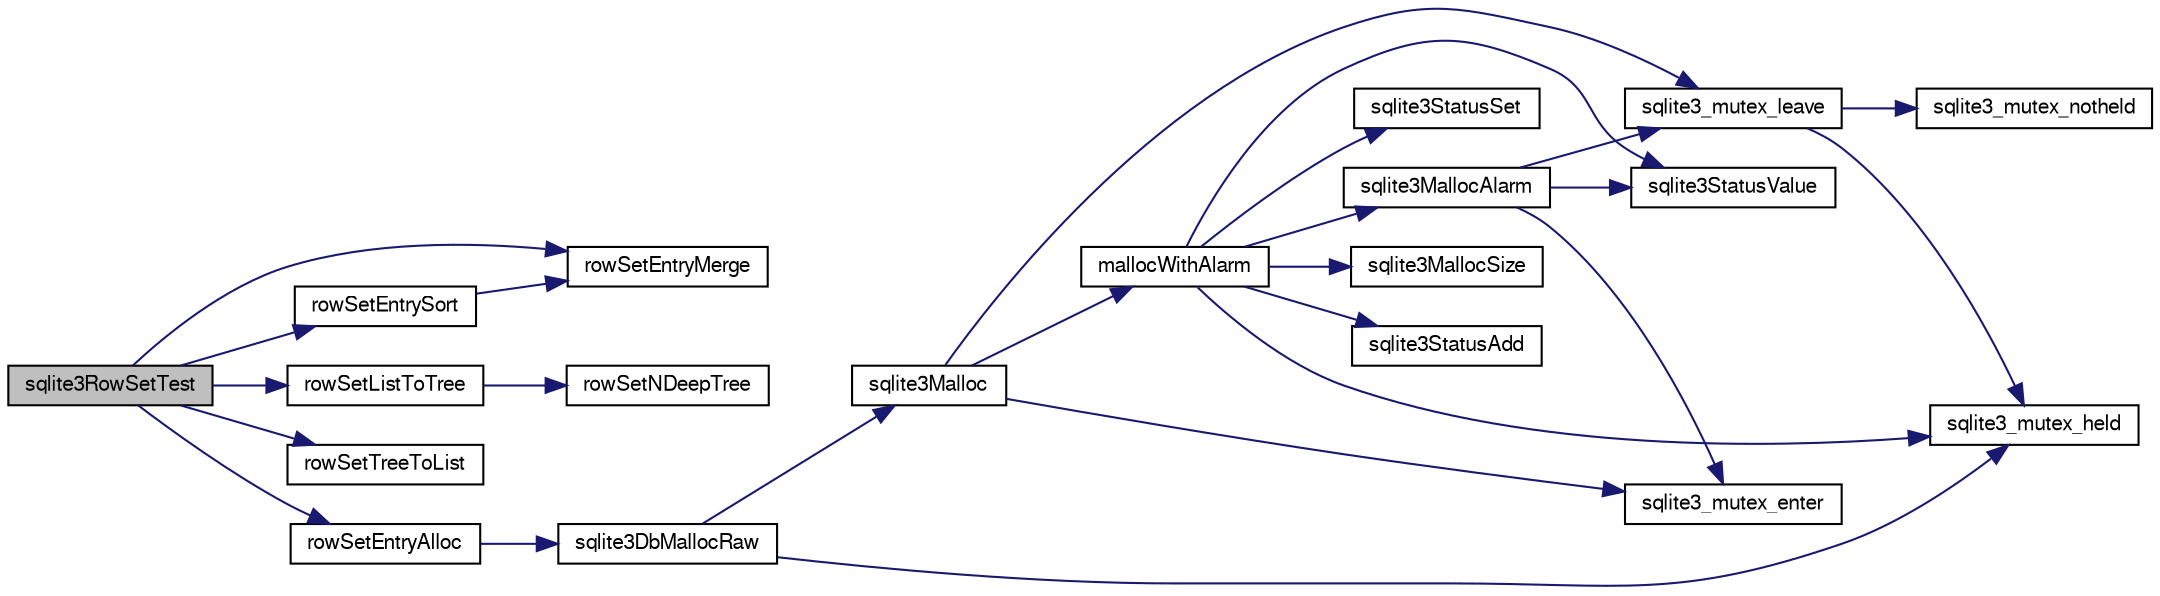 digraph "sqlite3RowSetTest"
{
  edge [fontname="FreeSans",fontsize="10",labelfontname="FreeSans",labelfontsize="10"];
  node [fontname="FreeSans",fontsize="10",shape=record];
  rankdir="LR";
  Node686757 [label="sqlite3RowSetTest",height=0.2,width=0.4,color="black", fillcolor="grey75", style="filled", fontcolor="black"];
  Node686757 -> Node686758 [color="midnightblue",fontsize="10",style="solid",fontname="FreeSans"];
  Node686758 [label="rowSetEntrySort",height=0.2,width=0.4,color="black", fillcolor="white", style="filled",URL="$sqlite3_8c.html#a823870013b6d8873031d0df6889658c9"];
  Node686758 -> Node686759 [color="midnightblue",fontsize="10",style="solid",fontname="FreeSans"];
  Node686759 [label="rowSetEntryMerge",height=0.2,width=0.4,color="black", fillcolor="white", style="filled",URL="$sqlite3_8c.html#a154fb709b5c28252a29eee58b0ea9e64"];
  Node686757 -> Node686760 [color="midnightblue",fontsize="10",style="solid",fontname="FreeSans"];
  Node686760 [label="rowSetListToTree",height=0.2,width=0.4,color="black", fillcolor="white", style="filled",URL="$sqlite3_8c.html#a1d9942b2c3452af5be04830145a823e5"];
  Node686760 -> Node686761 [color="midnightblue",fontsize="10",style="solid",fontname="FreeSans"];
  Node686761 [label="rowSetNDeepTree",height=0.2,width=0.4,color="black", fillcolor="white", style="filled",URL="$sqlite3_8c.html#a3d9201ea5c084c082d15680ba969281f"];
  Node686757 -> Node686762 [color="midnightblue",fontsize="10",style="solid",fontname="FreeSans"];
  Node686762 [label="rowSetTreeToList",height=0.2,width=0.4,color="black", fillcolor="white", style="filled",URL="$sqlite3_8c.html#a10ff20b05c5de1099db94712c4560698"];
  Node686757 -> Node686759 [color="midnightblue",fontsize="10",style="solid",fontname="FreeSans"];
  Node686757 -> Node686763 [color="midnightblue",fontsize="10",style="solid",fontname="FreeSans"];
  Node686763 [label="rowSetEntryAlloc",height=0.2,width=0.4,color="black", fillcolor="white", style="filled",URL="$sqlite3_8c.html#af2308ebbcd59a91e20b487c0ad70705a"];
  Node686763 -> Node686764 [color="midnightblue",fontsize="10",style="solid",fontname="FreeSans"];
  Node686764 [label="sqlite3DbMallocRaw",height=0.2,width=0.4,color="black", fillcolor="white", style="filled",URL="$sqlite3_8c.html#abbe8be0cf7175e11ddc3e2218fad924e"];
  Node686764 -> Node686765 [color="midnightblue",fontsize="10",style="solid",fontname="FreeSans"];
  Node686765 [label="sqlite3_mutex_held",height=0.2,width=0.4,color="black", fillcolor="white", style="filled",URL="$sqlite3_8c.html#acf77da68932b6bc163c5e68547ecc3e7"];
  Node686764 -> Node686766 [color="midnightblue",fontsize="10",style="solid",fontname="FreeSans"];
  Node686766 [label="sqlite3Malloc",height=0.2,width=0.4,color="black", fillcolor="white", style="filled",URL="$sqlite3_8c.html#a361a2eaa846b1885f123abe46f5d8b2b"];
  Node686766 -> Node686767 [color="midnightblue",fontsize="10",style="solid",fontname="FreeSans"];
  Node686767 [label="sqlite3_mutex_enter",height=0.2,width=0.4,color="black", fillcolor="white", style="filled",URL="$sqlite3_8c.html#a1c12cde690bd89f104de5cbad12a6bf5"];
  Node686766 -> Node686768 [color="midnightblue",fontsize="10",style="solid",fontname="FreeSans"];
  Node686768 [label="mallocWithAlarm",height=0.2,width=0.4,color="black", fillcolor="white", style="filled",URL="$sqlite3_8c.html#ab070d5cf8e48ec8a6a43cf025d48598b"];
  Node686768 -> Node686765 [color="midnightblue",fontsize="10",style="solid",fontname="FreeSans"];
  Node686768 -> Node686769 [color="midnightblue",fontsize="10",style="solid",fontname="FreeSans"];
  Node686769 [label="sqlite3StatusSet",height=0.2,width=0.4,color="black", fillcolor="white", style="filled",URL="$sqlite3_8c.html#afec7586c01fcb5ea17dc9d7725a589d9"];
  Node686768 -> Node686770 [color="midnightblue",fontsize="10",style="solid",fontname="FreeSans"];
  Node686770 [label="sqlite3StatusValue",height=0.2,width=0.4,color="black", fillcolor="white", style="filled",URL="$sqlite3_8c.html#a30b8ac296c6e200c1fa57708d52c6ef6"];
  Node686768 -> Node686771 [color="midnightblue",fontsize="10",style="solid",fontname="FreeSans"];
  Node686771 [label="sqlite3MallocAlarm",height=0.2,width=0.4,color="black", fillcolor="white", style="filled",URL="$sqlite3_8c.html#ada66988e8471d1198f3219c062377508"];
  Node686771 -> Node686770 [color="midnightblue",fontsize="10",style="solid",fontname="FreeSans"];
  Node686771 -> Node686772 [color="midnightblue",fontsize="10",style="solid",fontname="FreeSans"];
  Node686772 [label="sqlite3_mutex_leave",height=0.2,width=0.4,color="black", fillcolor="white", style="filled",URL="$sqlite3_8c.html#a5838d235601dbd3c1fa993555c6bcc93"];
  Node686772 -> Node686765 [color="midnightblue",fontsize="10",style="solid",fontname="FreeSans"];
  Node686772 -> Node686773 [color="midnightblue",fontsize="10",style="solid",fontname="FreeSans"];
  Node686773 [label="sqlite3_mutex_notheld",height=0.2,width=0.4,color="black", fillcolor="white", style="filled",URL="$sqlite3_8c.html#a83967c837c1c000d3b5adcfaa688f5dc"];
  Node686771 -> Node686767 [color="midnightblue",fontsize="10",style="solid",fontname="FreeSans"];
  Node686768 -> Node686774 [color="midnightblue",fontsize="10",style="solid",fontname="FreeSans"];
  Node686774 [label="sqlite3MallocSize",height=0.2,width=0.4,color="black", fillcolor="white", style="filled",URL="$sqlite3_8c.html#acf5d2a5f35270bafb050bd2def576955"];
  Node686768 -> Node686775 [color="midnightblue",fontsize="10",style="solid",fontname="FreeSans"];
  Node686775 [label="sqlite3StatusAdd",height=0.2,width=0.4,color="black", fillcolor="white", style="filled",URL="$sqlite3_8c.html#afa029f93586aeab4cc85360905dae9cd"];
  Node686766 -> Node686772 [color="midnightblue",fontsize="10",style="solid",fontname="FreeSans"];
}
